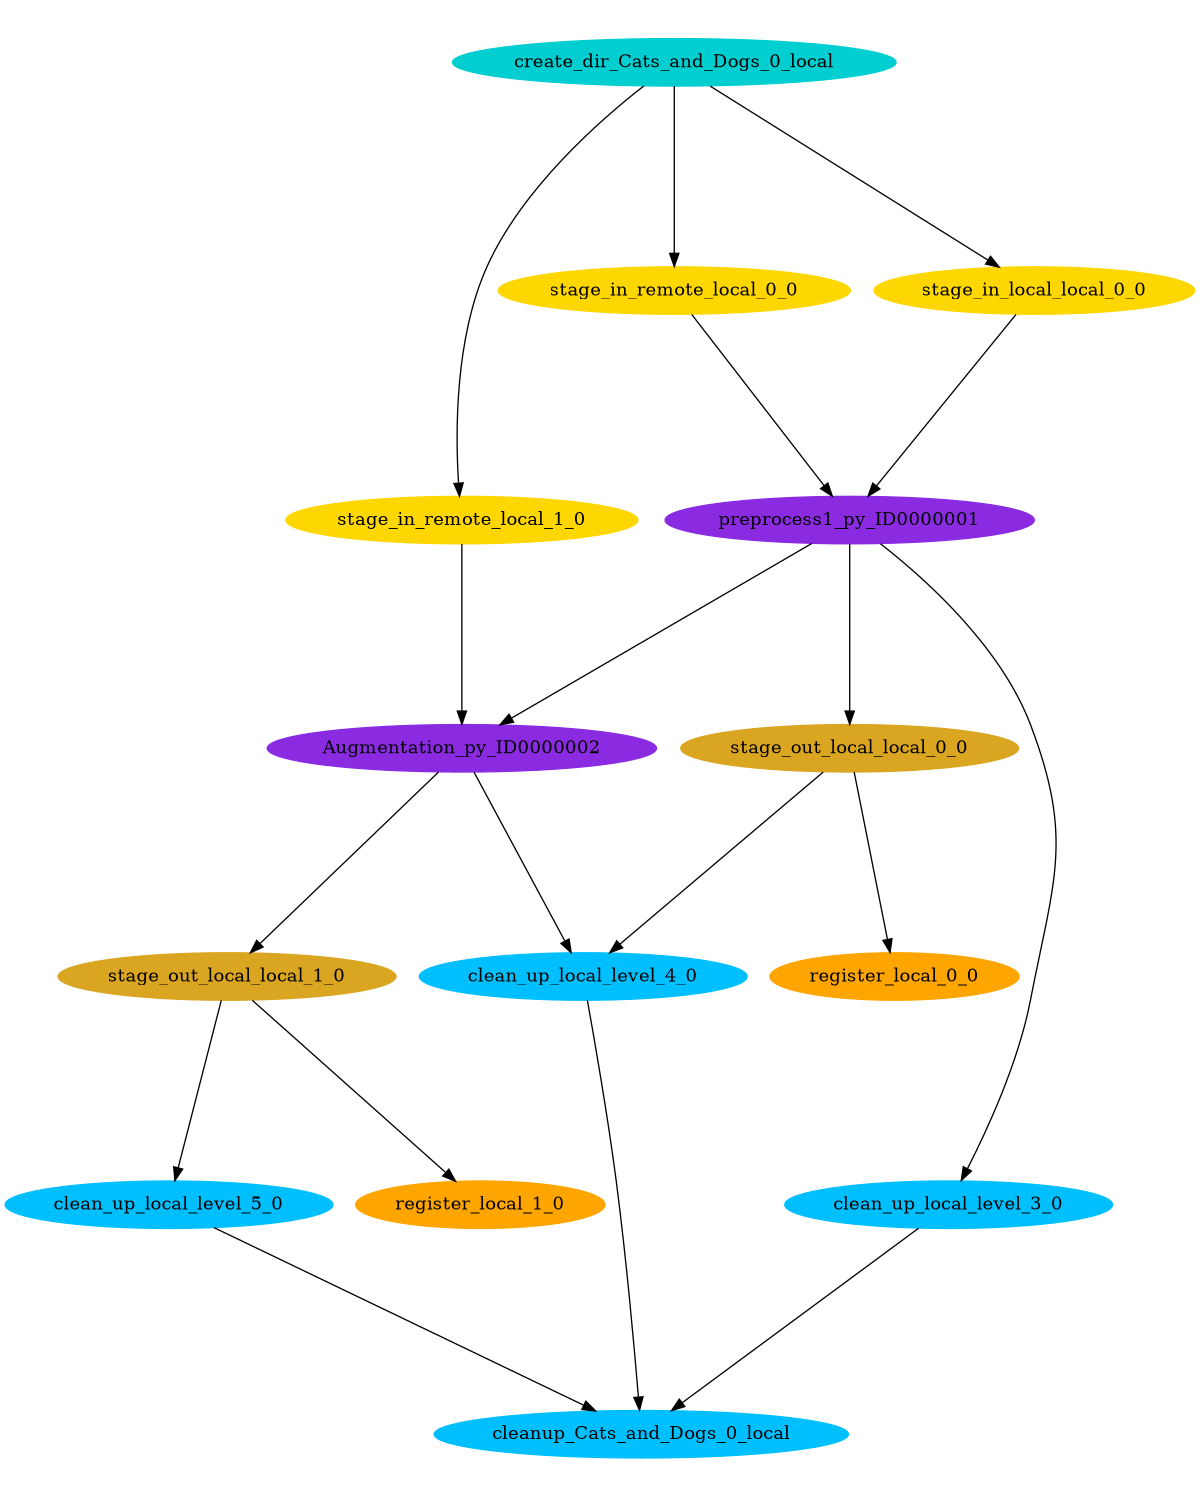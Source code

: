 digraph E {
size="8.0,10.0"
ratio=fill
node [shape=ellipse]
edge [arrowhead=normal, arrowsize=1.0]
	"cleanup_Cats_and_Dogs_0_local" [color=deepskyblue,style=filled,label="cleanup_Cats_and_Dogs_0_local"]
	"stage_in_remote_local_1_0" [color=gold,style=filled,label="stage_in_remote_local_1_0"]
	"stage_in_remote_local_0_0" [color=gold,style=filled,label="stage_in_remote_local_0_0"]
	"stage_out_local_local_1_0" [color=goldenrod,style=filled,label="stage_out_local_local_1_0"]
	"clean_up_local_level_3_0" [color=deepskyblue,style=filled,label="clean_up_local_level_3_0"]
	"preprocess1_py_ID0000001" [color=blueviolet,style=filled,label="preprocess1_py_ID0000001"]
	"stage_out_local_local_0_0" [color=goldenrod,style=filled,label="stage_out_local_local_0_0"]
	"clean_up_local_level_4_0" [color=deepskyblue,style=filled,label="clean_up_local_level_4_0"]
	"clean_up_local_level_5_0" [color=deepskyblue,style=filled,label="clean_up_local_level_5_0"]
	"stage_in_local_local_0_0" [color=gold,style=filled,label="stage_in_local_local_0_0"]
	"Augmentation_py_ID0000002" [color=blueviolet,style=filled,label="Augmentation_py_ID0000002"]
	"create_dir_Cats_and_Dogs_0_local" [color=darkturquoise,style=filled,label="create_dir_Cats_and_Dogs_0_local"]
	"register_local_1_0" [color=orange,style=filled,label="register_local_1_0"]
	"register_local_0_0" [color=orange,style=filled,label="register_local_0_0"]

	"stage_in_remote_local_1_0" -> "Augmentation_py_ID0000002"
	"stage_in_remote_local_0_0" -> "preprocess1_py_ID0000001"
	"stage_out_local_local_1_0" -> "register_local_1_0"
	"stage_out_local_local_1_0" -> "clean_up_local_level_5_0"
	"clean_up_local_level_3_0" -> "cleanup_Cats_and_Dogs_0_local"
	"preprocess1_py_ID0000001" -> "Augmentation_py_ID0000002"
	"preprocess1_py_ID0000001" -> "clean_up_local_level_3_0"
	"preprocess1_py_ID0000001" -> "stage_out_local_local_0_0"
	"stage_out_local_local_0_0" -> "register_local_0_0"
	"stage_out_local_local_0_0" -> "clean_up_local_level_4_0"
	"clean_up_local_level_4_0" -> "cleanup_Cats_and_Dogs_0_local"
	"clean_up_local_level_5_0" -> "cleanup_Cats_and_Dogs_0_local"
	"stage_in_local_local_0_0" -> "preprocess1_py_ID0000001"
	"Augmentation_py_ID0000002" -> "stage_out_local_local_1_0"
	"Augmentation_py_ID0000002" -> "clean_up_local_level_4_0"
	"create_dir_Cats_and_Dogs_0_local" -> "stage_in_remote_local_1_0"
	"create_dir_Cats_and_Dogs_0_local" -> "stage_in_remote_local_0_0"
	"create_dir_Cats_and_Dogs_0_local" -> "stage_in_local_local_0_0"
}
